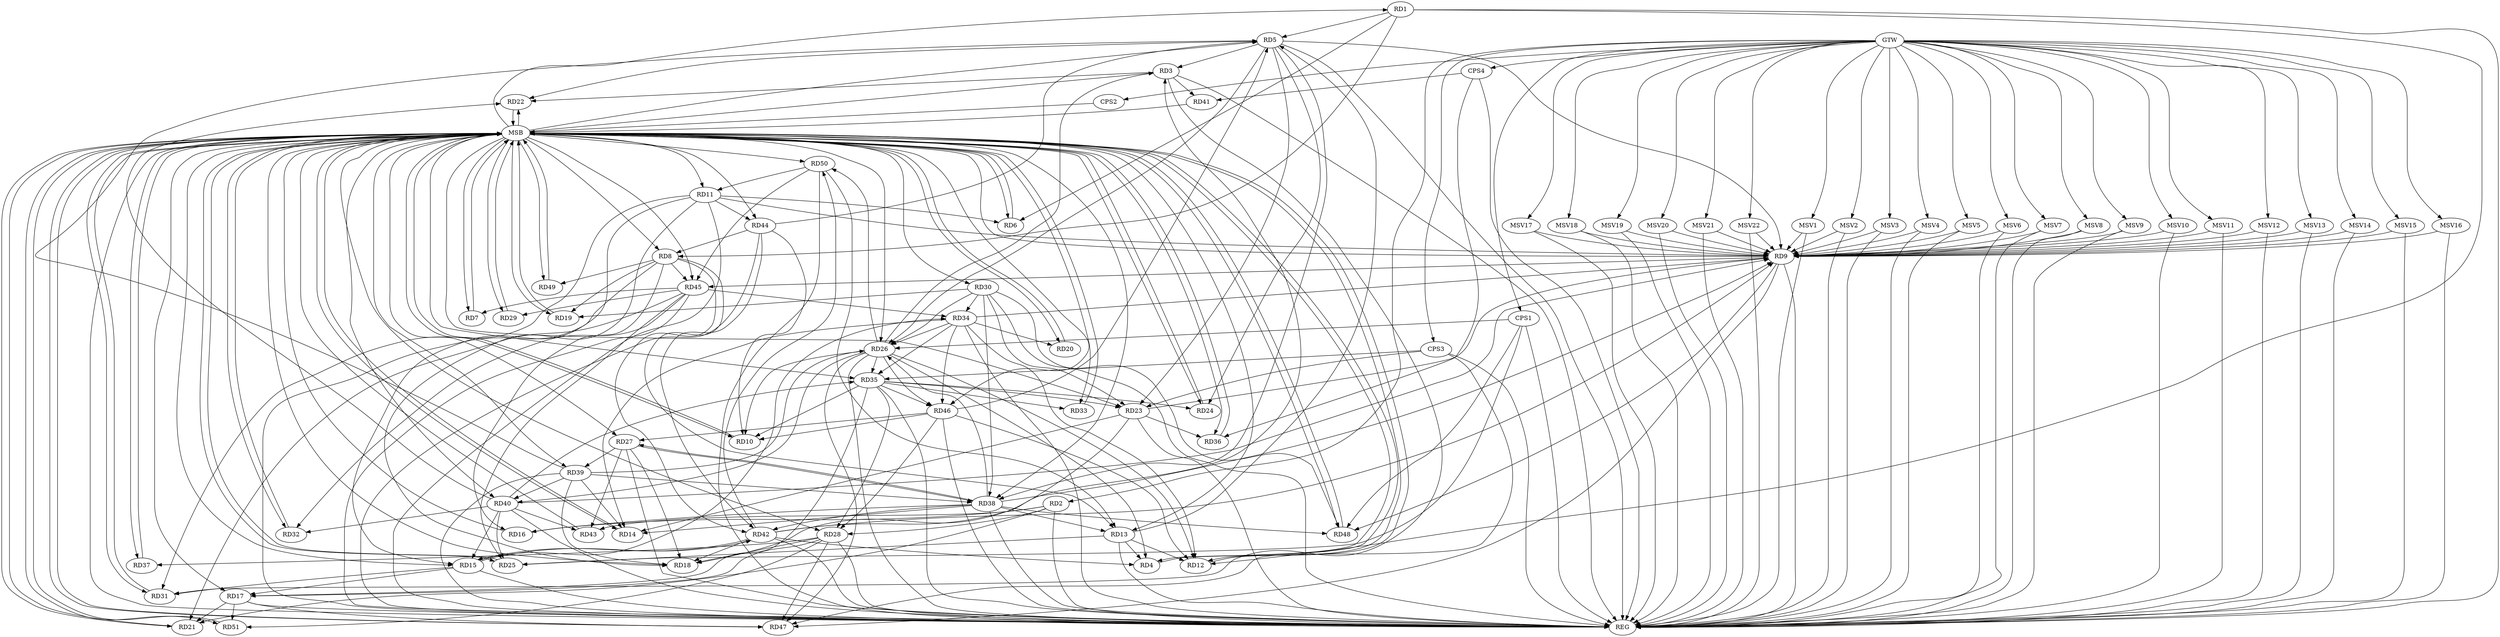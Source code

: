 strict digraph G {
  RD1 [ label="RD1" ];
  RD2 [ label="RD2" ];
  RD3 [ label="RD3" ];
  RD4 [ label="RD4" ];
  RD5 [ label="RD5" ];
  RD6 [ label="RD6" ];
  RD7 [ label="RD7" ];
  RD8 [ label="RD8" ];
  RD9 [ label="RD9" ];
  RD10 [ label="RD10" ];
  RD11 [ label="RD11" ];
  RD12 [ label="RD12" ];
  RD13 [ label="RD13" ];
  RD14 [ label="RD14" ];
  RD15 [ label="RD15" ];
  RD16 [ label="RD16" ];
  RD17 [ label="RD17" ];
  RD18 [ label="RD18" ];
  RD19 [ label="RD19" ];
  RD20 [ label="RD20" ];
  RD21 [ label="RD21" ];
  RD22 [ label="RD22" ];
  RD23 [ label="RD23" ];
  RD24 [ label="RD24" ];
  RD25 [ label="RD25" ];
  RD26 [ label="RD26" ];
  RD27 [ label="RD27" ];
  RD28 [ label="RD28" ];
  RD29 [ label="RD29" ];
  RD30 [ label="RD30" ];
  RD31 [ label="RD31" ];
  RD32 [ label="RD32" ];
  RD33 [ label="RD33" ];
  RD34 [ label="RD34" ];
  RD35 [ label="RD35" ];
  RD36 [ label="RD36" ];
  RD37 [ label="RD37" ];
  RD38 [ label="RD38" ];
  RD39 [ label="RD39" ];
  RD40 [ label="RD40" ];
  RD41 [ label="RD41" ];
  RD42 [ label="RD42" ];
  RD43 [ label="RD43" ];
  RD44 [ label="RD44" ];
  RD45 [ label="RD45" ];
  RD46 [ label="RD46" ];
  RD47 [ label="RD47" ];
  RD48 [ label="RD48" ];
  RD49 [ label="RD49" ];
  RD50 [ label="RD50" ];
  RD51 [ label="RD51" ];
  CPS1 [ label="CPS1" ];
  CPS2 [ label="CPS2" ];
  CPS3 [ label="CPS3" ];
  CPS4 [ label="CPS4" ];
  GTW [ label="GTW" ];
  REG [ label="REG" ];
  MSB [ label="MSB" ];
  MSV1 [ label="MSV1" ];
  MSV2 [ label="MSV2" ];
  MSV3 [ label="MSV3" ];
  MSV4 [ label="MSV4" ];
  MSV5 [ label="MSV5" ];
  MSV6 [ label="MSV6" ];
  MSV7 [ label="MSV7" ];
  MSV8 [ label="MSV8" ];
  MSV9 [ label="MSV9" ];
  MSV10 [ label="MSV10" ];
  MSV11 [ label="MSV11" ];
  MSV12 [ label="MSV12" ];
  MSV13 [ label="MSV13" ];
  MSV14 [ label="MSV14" ];
  MSV15 [ label="MSV15" ];
  MSV16 [ label="MSV16" ];
  MSV17 [ label="MSV17" ];
  MSV18 [ label="MSV18" ];
  MSV19 [ label="MSV19" ];
  MSV20 [ label="MSV20" ];
  MSV21 [ label="MSV21" ];
  MSV22 [ label="MSV22" ];
  RD1 -> RD5;
  RD1 -> RD6;
  RD1 -> RD8;
  RD1 -> RD12;
  RD2 -> RD16;
  RD2 -> RD21;
  RD2 -> RD28;
  RD2 -> RD43;
  RD5 -> RD3;
  RD3 -> RD22;
  RD26 -> RD3;
  RD3 -> RD31;
  RD3 -> RD41;
  RD42 -> RD3;
  RD13 -> RD4;
  RD26 -> RD4;
  RD42 -> RD4;
  RD5 -> RD9;
  RD13 -> RD5;
  RD5 -> RD22;
  RD5 -> RD23;
  RD5 -> RD24;
  RD5 -> RD26;
  RD5 -> RD38;
  RD39 -> RD5;
  RD44 -> RD5;
  RD46 -> RD5;
  RD11 -> RD6;
  RD45 -> RD7;
  RD8 -> RD13;
  RD8 -> RD16;
  RD8 -> RD19;
  RD8 -> RD42;
  RD44 -> RD8;
  RD8 -> RD45;
  RD8 -> RD49;
  RD11 -> RD9;
  RD23 -> RD9;
  RD34 -> RD9;
  RD38 -> RD9;
  RD40 -> RD9;
  RD42 -> RD9;
  RD9 -> RD45;
  RD9 -> RD47;
  RD9 -> RD48;
  RD26 -> RD10;
  RD35 -> RD10;
  RD44 -> RD10;
  RD46 -> RD10;
  RD11 -> RD15;
  RD11 -> RD18;
  RD11 -> RD31;
  RD11 -> RD44;
  RD50 -> RD11;
  RD13 -> RD12;
  RD26 -> RD12;
  RD34 -> RD12;
  RD46 -> RD12;
  RD13 -> RD25;
  RD38 -> RD13;
  RD50 -> RD13;
  RD23 -> RD14;
  RD34 -> RD14;
  RD38 -> RD14;
  RD39 -> RD14;
  RD15 -> RD17;
  RD15 -> RD31;
  RD15 -> RD34;
  RD40 -> RD15;
  RD15 -> RD42;
  RD42 -> RD15;
  RD38 -> RD16;
  RD17 -> RD21;
  RD28 -> RD17;
  RD35 -> RD17;
  RD17 -> RD47;
  RD17 -> RD51;
  RD23 -> RD18;
  RD27 -> RD18;
  RD28 -> RD18;
  RD39 -> RD18;
  RD42 -> RD18;
  RD30 -> RD19;
  RD34 -> RD20;
  RD45 -> RD21;
  RD40 -> RD22;
  RD30 -> RD23;
  RD35 -> RD23;
  RD23 -> RD36;
  RD35 -> RD24;
  RD40 -> RD25;
  RD45 -> RD25;
  RD30 -> RD26;
  RD34 -> RD26;
  RD26 -> RD35;
  RD38 -> RD26;
  RD39 -> RD26;
  RD26 -> RD40;
  RD26 -> RD46;
  RD26 -> RD47;
  RD26 -> RD50;
  RD27 -> RD38;
  RD38 -> RD27;
  RD27 -> RD39;
  RD27 -> RD43;
  RD46 -> RD27;
  RD35 -> RD28;
  RD28 -> RD37;
  RD46 -> RD28;
  RD28 -> RD47;
  RD28 -> RD51;
  RD45 -> RD29;
  RD30 -> RD34;
  RD30 -> RD38;
  RD30 -> RD48;
  RD40 -> RD32;
  RD45 -> RD32;
  RD35 -> RD33;
  RD34 -> RD35;
  RD45 -> RD34;
  RD34 -> RD46;
  RD40 -> RD35;
  RD35 -> RD46;
  RD39 -> RD38;
  RD38 -> RD42;
  RD38 -> RD48;
  RD39 -> RD40;
  RD40 -> RD43;
  RD44 -> RD42;
  RD42 -> RD50;
  RD50 -> RD45;
  CPS1 -> RD48;
  CPS1 -> RD25;
  CPS1 -> RD26;
  CPS3 -> RD35;
  CPS3 -> RD47;
  CPS3 -> RD23;
  CPS4 -> RD41;
  CPS4 -> RD36;
  GTW -> RD2;
  GTW -> CPS1;
  GTW -> CPS2;
  GTW -> CPS3;
  GTW -> CPS4;
  RD1 -> REG;
  RD2 -> REG;
  RD3 -> REG;
  RD5 -> REG;
  RD8 -> REG;
  RD9 -> REG;
  RD11 -> REG;
  RD13 -> REG;
  RD15 -> REG;
  RD17 -> REG;
  RD23 -> REG;
  RD26 -> REG;
  RD27 -> REG;
  RD28 -> REG;
  RD30 -> REG;
  RD34 -> REG;
  RD35 -> REG;
  RD38 -> REG;
  RD39 -> REG;
  RD40 -> REG;
  RD42 -> REG;
  RD44 -> REG;
  RD45 -> REG;
  RD46 -> REG;
  RD50 -> REG;
  CPS1 -> REG;
  CPS3 -> REG;
  CPS4 -> REG;
  RD4 -> MSB;
  MSB -> RD8;
  MSB -> RD27;
  MSB -> RD28;
  MSB -> RD35;
  MSB -> RD40;
  MSB -> RD46;
  MSB -> REG;
  RD6 -> MSB;
  MSB -> RD5;
  MSB -> RD12;
  MSB -> RD14;
  MSB -> RD37;
  RD7 -> MSB;
  MSB -> RD26;
  MSB -> RD48;
  RD10 -> MSB;
  MSB -> RD1;
  MSB -> RD3;
  MSB -> RD24;
  MSB -> RD30;
  MSB -> RD31;
  MSB -> RD33;
  RD12 -> MSB;
  MSB -> RD11;
  RD14 -> MSB;
  MSB -> RD17;
  MSB -> RD44;
  RD16 -> MSB;
  MSB -> RD7;
  MSB -> RD10;
  MSB -> RD32;
  MSB -> RD36;
  RD18 -> MSB;
  RD19 -> MSB;
  MSB -> RD9;
  MSB -> RD49;
  RD20 -> MSB;
  MSB -> RD4;
  RD21 -> MSB;
  MSB -> RD15;
  MSB -> RD20;
  RD22 -> MSB;
  MSB -> RD39;
  RD24 -> MSB;
  MSB -> RD50;
  MSB -> RD51;
  RD25 -> MSB;
  MSB -> RD13;
  MSB -> RD23;
  RD29 -> MSB;
  MSB -> RD38;
  RD31 -> MSB;
  MSB -> RD29;
  RD32 -> MSB;
  MSB -> RD6;
  MSB -> RD47;
  RD33 -> MSB;
  MSB -> RD22;
  RD36 -> MSB;
  RD37 -> MSB;
  RD41 -> MSB;
  MSB -> RD21;
  MSB -> RD25;
  RD43 -> MSB;
  RD47 -> MSB;
  RD48 -> MSB;
  MSB -> RD45;
  RD49 -> MSB;
  RD51 -> MSB;
  MSB -> RD19;
  CPS2 -> MSB;
  MSV1 -> RD9;
  MSV2 -> RD9;
  MSV3 -> RD9;
  MSV4 -> RD9;
  MSV5 -> RD9;
  MSV6 -> RD9;
  MSV7 -> RD9;
  MSV8 -> RD9;
  MSV9 -> RD9;
  MSV10 -> RD9;
  GTW -> MSV1;
  MSV1 -> REG;
  GTW -> MSV2;
  MSV2 -> REG;
  GTW -> MSV3;
  MSV3 -> REG;
  GTW -> MSV4;
  MSV4 -> REG;
  GTW -> MSV5;
  MSV5 -> REG;
  GTW -> MSV6;
  MSV6 -> REG;
  GTW -> MSV7;
  MSV7 -> REG;
  GTW -> MSV8;
  MSV8 -> REG;
  GTW -> MSV9;
  MSV9 -> REG;
  GTW -> MSV10;
  MSV10 -> REG;
  MSV11 -> RD9;
  MSV12 -> RD9;
  GTW -> MSV11;
  MSV11 -> REG;
  GTW -> MSV12;
  MSV12 -> REG;
  MSV13 -> RD9;
  GTW -> MSV13;
  MSV13 -> REG;
  MSV14 -> RD9;
  GTW -> MSV14;
  MSV14 -> REG;
  MSV15 -> RD9;
  GTW -> MSV15;
  MSV15 -> REG;
  MSV16 -> RD9;
  MSV17 -> RD9;
  MSV18 -> RD9;
  GTW -> MSV16;
  MSV16 -> REG;
  GTW -> MSV17;
  MSV17 -> REG;
  GTW -> MSV18;
  MSV18 -> REG;
  MSV19 -> RD9;
  GTW -> MSV19;
  MSV19 -> REG;
  MSV20 -> RD9;
  MSV21 -> RD9;
  GTW -> MSV20;
  MSV20 -> REG;
  GTW -> MSV21;
  MSV21 -> REG;
  MSV22 -> RD9;
  GTW -> MSV22;
  MSV22 -> REG;
}
